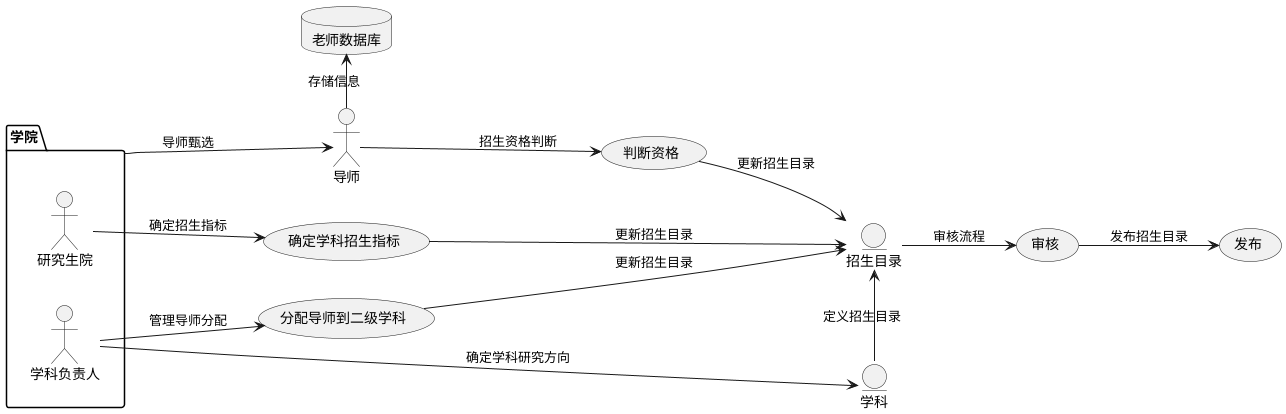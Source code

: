@startuml

left to right direction

package 学院 as s {
    actor 学科负责人
    actor 研究生院
}

actor 导师 as tutor
entity 招生目录 as menu
entity 学科 as subject

database 老师数据库 as tb

tutor -left-> tb : 存储信息
subject -left-> menu : 定义招生目录

s --> tutor : 导师甄选
tutor --> (判断资格) : 招生资格判断
(判断资格) --> menu : 更新招生目录

学科负责人 --> subject : 确定学科研究方向
学科负责人 --> (分配导师到二级学科) : 管理导师分配
(分配导师到二级学科) --> menu : 更新招生目录

研究生院 --> (确定学科招生指标) : 确定招生指标
(确定学科招生指标) --> menu : 更新招生目录

menu --> (审核) : 审核流程
(审核) --> (发布) : 发布招生目录

@enduml
